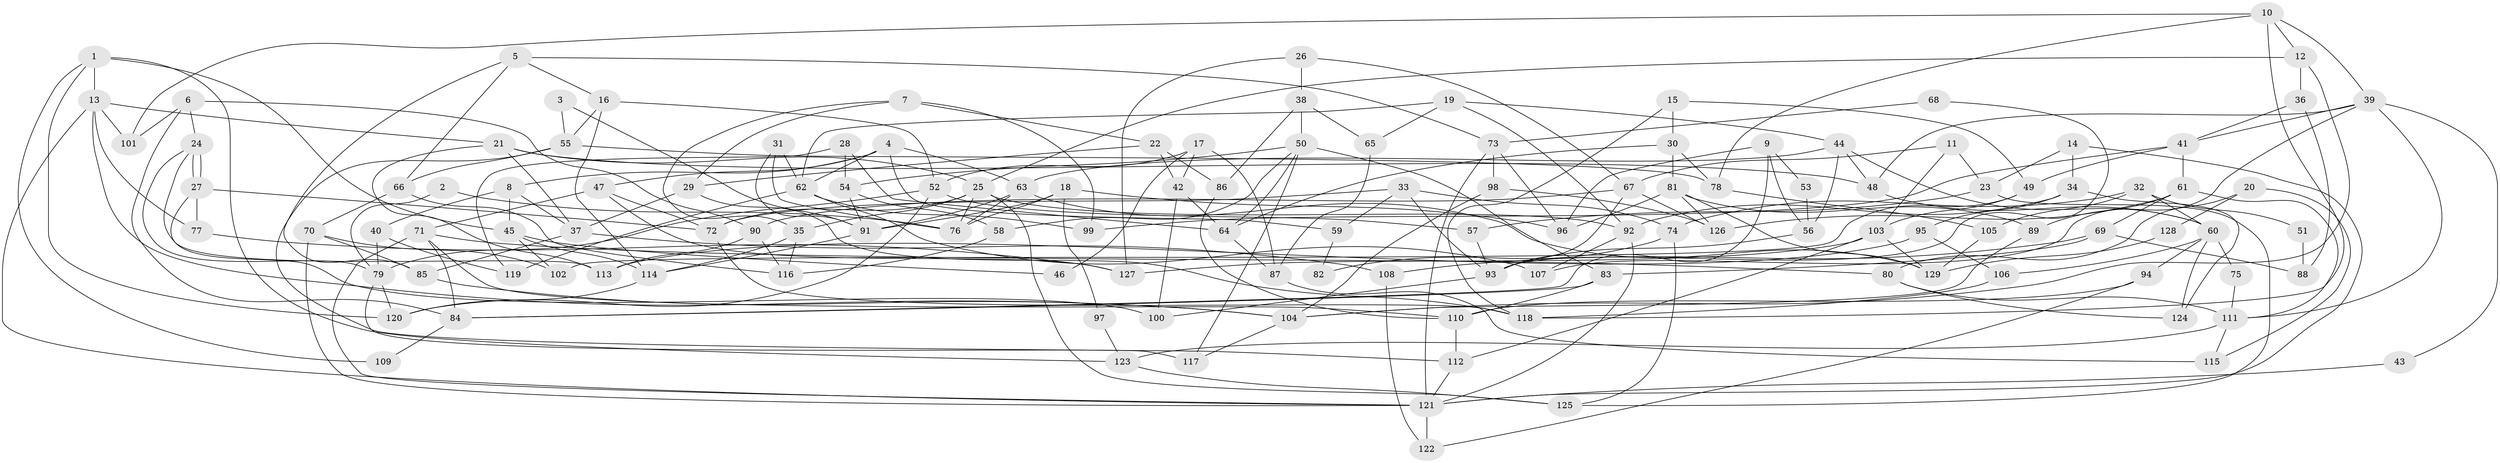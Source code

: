 // coarse degree distribution, {7: 0.14634146341463414, 5: 0.13414634146341464, 2: 0.07317073170731707, 8: 0.06097560975609756, 4: 0.21951219512195122, 6: 0.13414634146341464, 9: 0.036585365853658534, 13: 0.012195121951219513, 3: 0.18292682926829268}
// Generated by graph-tools (version 1.1) at 2025/23/03/03/25 07:23:59]
// undirected, 129 vertices, 258 edges
graph export_dot {
graph [start="1"]
  node [color=gray90,style=filled];
  1;
  2;
  3;
  4;
  5;
  6;
  7;
  8;
  9;
  10;
  11;
  12;
  13;
  14;
  15;
  16;
  17;
  18;
  19;
  20;
  21;
  22;
  23;
  24;
  25;
  26;
  27;
  28;
  29;
  30;
  31;
  32;
  33;
  34;
  35;
  36;
  37;
  38;
  39;
  40;
  41;
  42;
  43;
  44;
  45;
  46;
  47;
  48;
  49;
  50;
  51;
  52;
  53;
  54;
  55;
  56;
  57;
  58;
  59;
  60;
  61;
  62;
  63;
  64;
  65;
  66;
  67;
  68;
  69;
  70;
  71;
  72;
  73;
  74;
  75;
  76;
  77;
  78;
  79;
  80;
  81;
  82;
  83;
  84;
  85;
  86;
  87;
  88;
  89;
  90;
  91;
  92;
  93;
  94;
  95;
  96;
  97;
  98;
  99;
  100;
  101;
  102;
  103;
  104;
  105;
  106;
  107;
  108;
  109;
  110;
  111;
  112;
  113;
  114;
  115;
  116;
  117;
  118;
  119;
  120;
  121;
  122;
  123;
  124;
  125;
  126;
  127;
  128;
  129;
  1 -- 120;
  1 -- 13;
  1 -- 45;
  1 -- 109;
  1 -- 123;
  2 -- 79;
  2 -- 76;
  3 -- 55;
  3 -- 91;
  4 -- 8;
  4 -- 62;
  4 -- 47;
  4 -- 59;
  4 -- 63;
  5 -- 73;
  5 -- 16;
  5 -- 66;
  5 -- 85;
  6 -- 24;
  6 -- 101;
  6 -- 84;
  6 -- 90;
  7 -- 29;
  7 -- 35;
  7 -- 22;
  7 -- 99;
  8 -- 45;
  8 -- 37;
  8 -- 40;
  9 -- 84;
  9 -- 56;
  9 -- 53;
  9 -- 96;
  10 -- 39;
  10 -- 12;
  10 -- 78;
  10 -- 101;
  10 -- 118;
  11 -- 67;
  11 -- 103;
  11 -- 23;
  12 -- 104;
  12 -- 25;
  12 -- 36;
  13 -- 21;
  13 -- 77;
  13 -- 101;
  13 -- 104;
  13 -- 121;
  14 -- 121;
  14 -- 34;
  14 -- 23;
  15 -- 118;
  15 -- 49;
  15 -- 30;
  16 -- 52;
  16 -- 55;
  16 -- 114;
  17 -- 42;
  17 -- 52;
  17 -- 46;
  17 -- 87;
  18 -- 96;
  18 -- 76;
  18 -- 91;
  18 -- 97;
  19 -- 62;
  19 -- 92;
  19 -- 44;
  19 -- 65;
  20 -- 115;
  20 -- 80;
  20 -- 128;
  21 -- 25;
  21 -- 37;
  21 -- 48;
  21 -- 113;
  22 -- 86;
  22 -- 29;
  22 -- 42;
  23 -- 57;
  23 -- 125;
  24 -- 27;
  24 -- 27;
  24 -- 79;
  24 -- 113;
  25 -- 35;
  25 -- 125;
  25 -- 72;
  25 -- 76;
  25 -- 92;
  26 -- 38;
  26 -- 127;
  26 -- 67;
  27 -- 100;
  27 -- 72;
  27 -- 77;
  28 -- 54;
  28 -- 119;
  28 -- 64;
  29 -- 118;
  29 -- 37;
  30 -- 78;
  30 -- 64;
  30 -- 81;
  31 -- 76;
  31 -- 91;
  31 -- 62;
  32 -- 105;
  32 -- 60;
  32 -- 51;
  32 -- 74;
  33 -- 74;
  33 -- 72;
  33 -- 59;
  33 -- 93;
  34 -- 124;
  34 -- 92;
  34 -- 95;
  35 -- 116;
  35 -- 114;
  36 -- 41;
  36 -- 88;
  37 -- 85;
  37 -- 108;
  38 -- 50;
  38 -- 65;
  38 -- 86;
  39 -- 41;
  39 -- 48;
  39 -- 43;
  39 -- 107;
  39 -- 111;
  40 -- 79;
  40 -- 119;
  41 -- 61;
  41 -- 99;
  41 -- 49;
  42 -- 64;
  42 -- 100;
  43 -- 121;
  44 -- 60;
  44 -- 48;
  44 -- 56;
  44 -- 63;
  45 -- 114;
  45 -- 46;
  45 -- 102;
  47 -- 72;
  47 -- 71;
  47 -- 127;
  48 -- 60;
  49 -- 103;
  49 -- 102;
  50 -- 54;
  50 -- 64;
  50 -- 58;
  50 -- 83;
  50 -- 117;
  51 -- 88;
  52 -- 79;
  52 -- 57;
  52 -- 120;
  53 -- 56;
  54 -- 58;
  54 -- 91;
  55 -- 66;
  55 -- 112;
  55 -- 78;
  56 -- 93;
  57 -- 93;
  58 -- 116;
  59 -- 82;
  60 -- 106;
  60 -- 75;
  60 -- 94;
  60 -- 124;
  61 -- 89;
  61 -- 126;
  61 -- 69;
  61 -- 111;
  62 -- 107;
  62 -- 99;
  62 -- 119;
  63 -- 76;
  63 -- 91;
  63 -- 129;
  64 -- 87;
  65 -- 87;
  66 -- 70;
  66 -- 116;
  67 -- 90;
  67 -- 93;
  67 -- 126;
  68 -- 93;
  68 -- 73;
  69 -- 83;
  69 -- 88;
  69 -- 108;
  70 -- 121;
  70 -- 102;
  70 -- 85;
  71 -- 84;
  71 -- 80;
  71 -- 110;
  71 -- 121;
  72 -- 118;
  73 -- 121;
  73 -- 96;
  73 -- 98;
  74 -- 125;
  74 -- 82;
  75 -- 111;
  77 -- 127;
  78 -- 105;
  79 -- 120;
  79 -- 117;
  80 -- 111;
  80 -- 124;
  81 -- 126;
  81 -- 89;
  81 -- 96;
  81 -- 129;
  83 -- 110;
  83 -- 84;
  84 -- 109;
  85 -- 104;
  86 -- 110;
  87 -- 115;
  89 -- 104;
  90 -- 113;
  90 -- 116;
  91 -- 114;
  92 -- 121;
  92 -- 107;
  93 -- 100;
  94 -- 122;
  94 -- 110;
  95 -- 113;
  95 -- 106;
  97 -- 123;
  98 -- 104;
  98 -- 126;
  103 -- 129;
  103 -- 112;
  103 -- 127;
  104 -- 117;
  105 -- 129;
  106 -- 118;
  108 -- 122;
  110 -- 112;
  111 -- 115;
  111 -- 123;
  112 -- 121;
  114 -- 120;
  121 -- 122;
  123 -- 125;
  128 -- 129;
}
